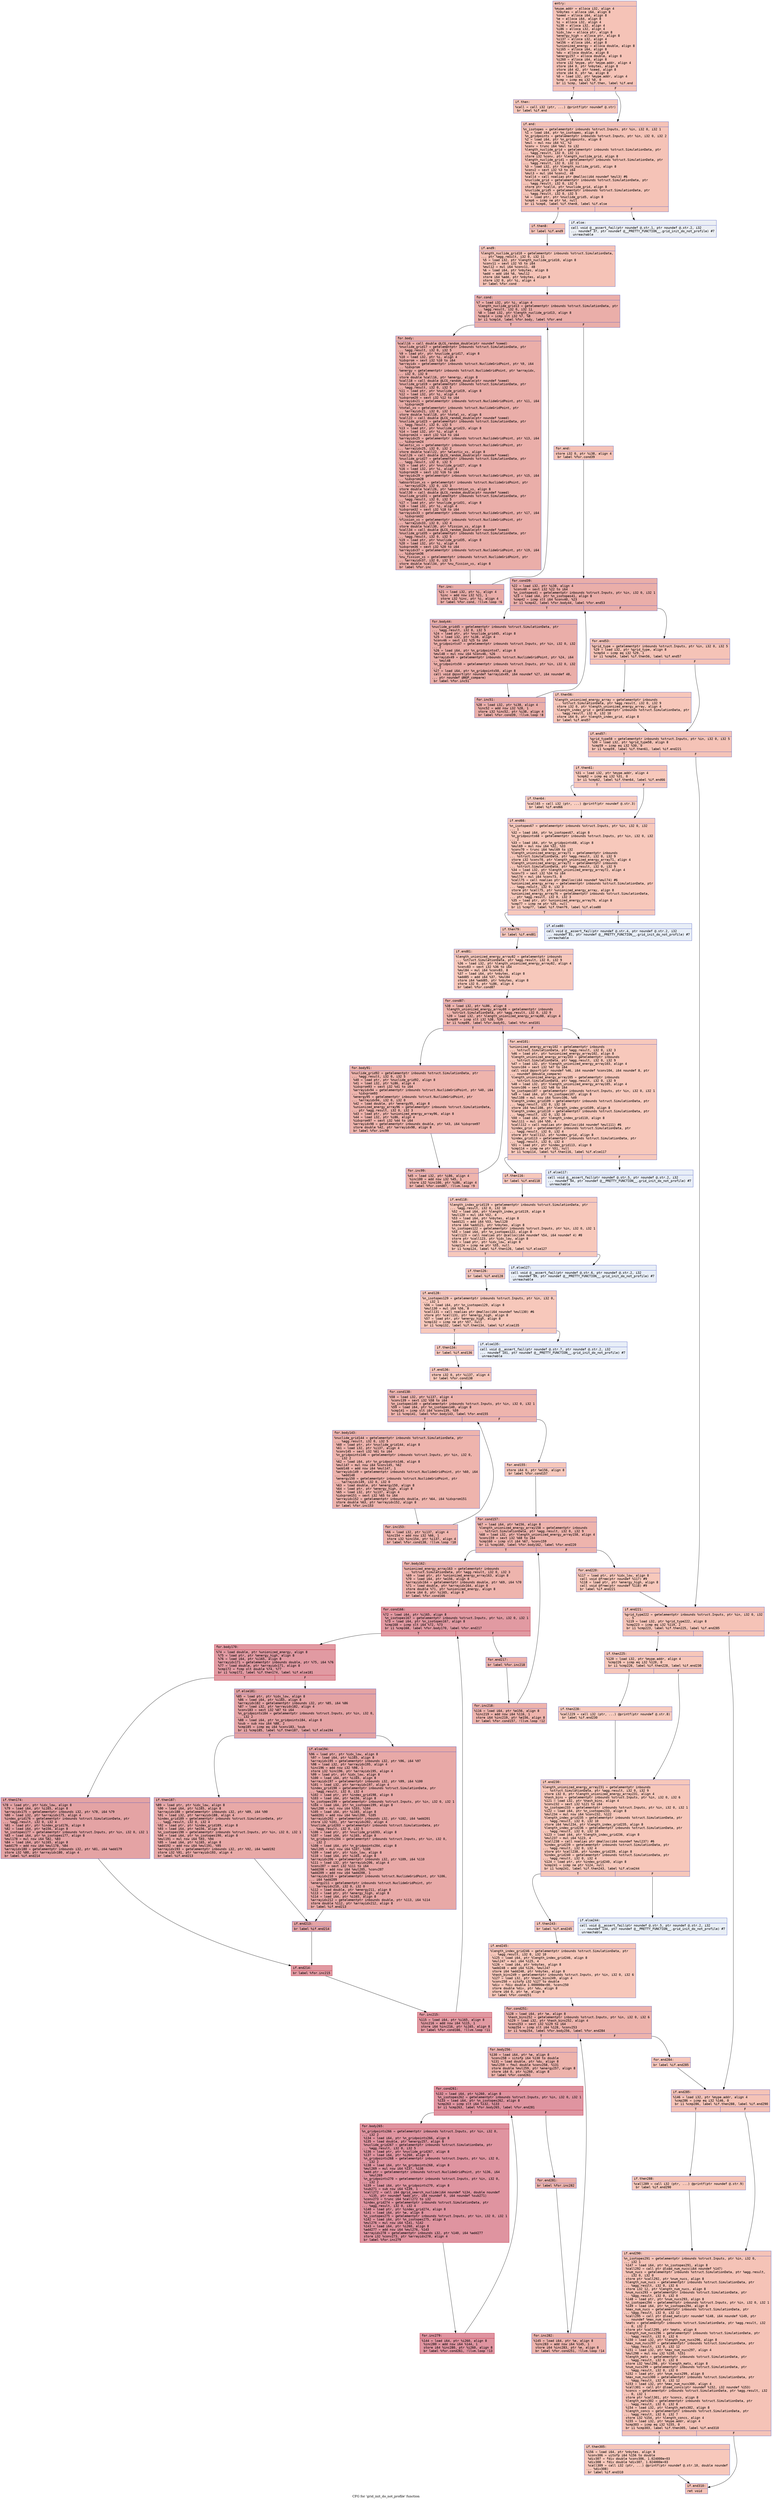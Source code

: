 digraph "CFG for 'grid_init_do_not_profile' function" {
	label="CFG for 'grid_init_do_not_profile' function";

	Node0x5625e08ba750 [shape=record,color="#3d50c3ff", style=filled, fillcolor="#e8765c70" fontname="Courier",label="{entry:\l|  %mype.addr = alloca i32, align 4\l  %nbytes = alloca i64, align 8\l  %seed = alloca i64, align 8\l  %e = alloca i64, align 8\l  %i = alloca i32, align 4\l  %i38 = alloca i32, align 4\l  %i86 = alloca i32, align 4\l  %idx_low = alloca ptr, align 8\l  %energy_high = alloca ptr, align 8\l  %i137 = alloca i32, align 4\l  %e156 = alloca i64, align 8\l  %unionized_energy = alloca double, align 8\l  %i165 = alloca i64, align 8\l  %du = alloca double, align 8\l  %energy257 = alloca double, align 8\l  %i260 = alloca i64, align 8\l  store i32 %mype, ptr %mype.addr, align 4\l  store i64 0, ptr %nbytes, align 8\l  store i64 42, ptr %seed, align 8\l  store i64 0, ptr %e, align 8\l  %0 = load i32, ptr %mype.addr, align 4\l  %cmp = icmp eq i32 %0, 0\l  br i1 %cmp, label %if.then, label %if.end\l|{<s0>T|<s1>F}}"];
	Node0x5625e08ba750:s0 -> Node0x5625e08bca00[tooltip="entry -> if.then\nProbability 37.50%" ];
	Node0x5625e08ba750:s1 -> Node0x5625e08bca70[tooltip="entry -> if.end\nProbability 62.50%" ];
	Node0x5625e08bca00 [shape=record,color="#3d50c3ff", style=filled, fillcolor="#ed836670" fontname="Courier",label="{if.then:\l|  %call = call i32 (ptr, ...) @printf(ptr noundef @.str)\l  br label %if.end\l}"];
	Node0x5625e08bca00 -> Node0x5625e08bca70[tooltip="if.then -> if.end\nProbability 100.00%" ];
	Node0x5625e08bca70 [shape=record,color="#3d50c3ff", style=filled, fillcolor="#e8765c70" fontname="Courier",label="{if.end:\l|  %n_isotopes = getelementptr inbounds %struct.Inputs, ptr %in, i32 0, i32 1\l  %1 = load i64, ptr %n_isotopes, align 8\l  %n_gridpoints = getelementptr inbounds %struct.Inputs, ptr %in, i32 0, i32 2\l  %2 = load i64, ptr %n_gridpoints, align 8\l  %mul = mul nsw i64 %1, %2\l  %conv = trunc i64 %mul to i32\l  %length_nuclide_grid = getelementptr inbounds %struct.SimulationData, ptr\l... %agg.result, i32 0, i32 11\l  store i32 %conv, ptr %length_nuclide_grid, align 8\l  %length_nuclide_grid1 = getelementptr inbounds %struct.SimulationData, ptr\l... %agg.result, i32 0, i32 11\l  %3 = load i32, ptr %length_nuclide_grid1, align 8\l  %conv2 = sext i32 %3 to i64\l  %mul3 = mul i64 %conv2, 48\l  %call4 = call noalias ptr @malloc(i64 noundef %mul3) #6\l  %nuclide_grid = getelementptr inbounds %struct.SimulationData, ptr\l... %agg.result, i32 0, i32 5\l  store ptr %call4, ptr %nuclide_grid, align 8\l  %nuclide_grid5 = getelementptr inbounds %struct.SimulationData, ptr\l... %agg.result, i32 0, i32 5\l  %4 = load ptr, ptr %nuclide_grid5, align 8\l  %cmp6 = icmp ne ptr %4, null\l  br i1 %cmp6, label %if.then8, label %if.else\l|{<s0>T|<s1>F}}"];
	Node0x5625e08bca70:s0 -> Node0x5625e08be810[tooltip="if.end -> if.then8\nProbability 100.00%" ];
	Node0x5625e08bca70:s1 -> Node0x5625e08be8f0[tooltip="if.end -> if.else\nProbability 0.00%" ];
	Node0x5625e08be810 [shape=record,color="#3d50c3ff", style=filled, fillcolor="#e8765c70" fontname="Courier",label="{if.then8:\l|  br label %if.end9\l}"];
	Node0x5625e08be810 -> Node0x5625e08bea70[tooltip="if.then8 -> if.end9\nProbability 100.00%" ];
	Node0x5625e08be8f0 [shape=record,color="#3d50c3ff", style=filled, fillcolor="#d4dbe670" fontname="Courier",label="{if.else:\l|  call void @__assert_fail(ptr noundef @.str.1, ptr noundef @.str.2, i32\l... noundef 37, ptr noundef @__PRETTY_FUNCTION__.grid_init_do_not_profile) #7\l  unreachable\l}"];
	Node0x5625e08bea70 [shape=record,color="#3d50c3ff", style=filled, fillcolor="#e8765c70" fontname="Courier",label="{if.end9:\l|  %length_nuclide_grid10 = getelementptr inbounds %struct.SimulationData,\l... ptr %agg.result, i32 0, i32 11\l  %5 = load i32, ptr %length_nuclide_grid10, align 8\l  %conv11 = sext i32 %5 to i64\l  %mul12 = mul i64 %conv11, 48\l  %6 = load i64, ptr %nbytes, align 8\l  %add = add i64 %6, %mul12\l  store i64 %add, ptr %nbytes, align 8\l  store i32 0, ptr %i, align 4\l  br label %for.cond\l}"];
	Node0x5625e08bea70 -> Node0x5625e08bf3c0[tooltip="if.end9 -> for.cond\nProbability 100.00%" ];
	Node0x5625e08bf3c0 [shape=record,color="#3d50c3ff", style=filled, fillcolor="#d0473d70" fontname="Courier",label="{for.cond:\l|  %7 = load i32, ptr %i, align 4\l  %length_nuclide_grid13 = getelementptr inbounds %struct.SimulationData, ptr\l... %agg.result, i32 0, i32 11\l  %8 = load i32, ptr %length_nuclide_grid13, align 8\l  %cmp14 = icmp slt i32 %7, %8\l  br i1 %cmp14, label %for.body, label %for.end\l|{<s0>T|<s1>F}}"];
	Node0x5625e08bf3c0:s0 -> Node0x5625e08bf750[tooltip="for.cond -> for.body\nProbability 96.88%" ];
	Node0x5625e08bf3c0:s1 -> Node0x5625e08bf7a0[tooltip="for.cond -> for.end\nProbability 3.12%" ];
	Node0x5625e08bf750 [shape=record,color="#3d50c3ff", style=filled, fillcolor="#d0473d70" fontname="Courier",label="{for.body:\l|  %call16 = call double @LCG_random_double(ptr noundef %seed)\l  %nuclide_grid17 = getelementptr inbounds %struct.SimulationData, ptr\l... %agg.result, i32 0, i32 5\l  %9 = load ptr, ptr %nuclide_grid17, align 8\l  %10 = load i32, ptr %i, align 4\l  %idxprom = sext i32 %10 to i64\l  %arrayidx = getelementptr inbounds %struct.NuclideGridPoint, ptr %9, i64\l... %idxprom\l  %energy = getelementptr inbounds %struct.NuclideGridPoint, ptr %arrayidx,\l... i32 0, i32 0\l  store double %call16, ptr %energy, align 8\l  %call18 = call double @LCG_random_double(ptr noundef %seed)\l  %nuclide_grid19 = getelementptr inbounds %struct.SimulationData, ptr\l... %agg.result, i32 0, i32 5\l  %11 = load ptr, ptr %nuclide_grid19, align 8\l  %12 = load i32, ptr %i, align 4\l  %idxprom20 = sext i32 %12 to i64\l  %arrayidx21 = getelementptr inbounds %struct.NuclideGridPoint, ptr %11, i64\l... %idxprom20\l  %total_xs = getelementptr inbounds %struct.NuclideGridPoint, ptr\l... %arrayidx21, i32 0, i32 1\l  store double %call18, ptr %total_xs, align 8\l  %call22 = call double @LCG_random_double(ptr noundef %seed)\l  %nuclide_grid23 = getelementptr inbounds %struct.SimulationData, ptr\l... %agg.result, i32 0, i32 5\l  %13 = load ptr, ptr %nuclide_grid23, align 8\l  %14 = load i32, ptr %i, align 4\l  %idxprom24 = sext i32 %14 to i64\l  %arrayidx25 = getelementptr inbounds %struct.NuclideGridPoint, ptr %13, i64\l... %idxprom24\l  %elastic_xs = getelementptr inbounds %struct.NuclideGridPoint, ptr\l... %arrayidx25, i32 0, i32 2\l  store double %call22, ptr %elastic_xs, align 8\l  %call26 = call double @LCG_random_double(ptr noundef %seed)\l  %nuclide_grid27 = getelementptr inbounds %struct.SimulationData, ptr\l... %agg.result, i32 0, i32 5\l  %15 = load ptr, ptr %nuclide_grid27, align 8\l  %16 = load i32, ptr %i, align 4\l  %idxprom28 = sext i32 %16 to i64\l  %arrayidx29 = getelementptr inbounds %struct.NuclideGridPoint, ptr %15, i64\l... %idxprom28\l  %absorbtion_xs = getelementptr inbounds %struct.NuclideGridPoint, ptr\l... %arrayidx29, i32 0, i32 3\l  store double %call26, ptr %absorbtion_xs, align 8\l  %call30 = call double @LCG_random_double(ptr noundef %seed)\l  %nuclide_grid31 = getelementptr inbounds %struct.SimulationData, ptr\l... %agg.result, i32 0, i32 5\l  %17 = load ptr, ptr %nuclide_grid31, align 8\l  %18 = load i32, ptr %i, align 4\l  %idxprom32 = sext i32 %18 to i64\l  %arrayidx33 = getelementptr inbounds %struct.NuclideGridPoint, ptr %17, i64\l... %idxprom32\l  %fission_xs = getelementptr inbounds %struct.NuclideGridPoint, ptr\l... %arrayidx33, i32 0, i32 4\l  store double %call30, ptr %fission_xs, align 8\l  %call34 = call double @LCG_random_double(ptr noundef %seed)\l  %nuclide_grid35 = getelementptr inbounds %struct.SimulationData, ptr\l... %agg.result, i32 0, i32 5\l  %19 = load ptr, ptr %nuclide_grid35, align 8\l  %20 = load i32, ptr %i, align 4\l  %idxprom36 = sext i32 %20 to i64\l  %arrayidx37 = getelementptr inbounds %struct.NuclideGridPoint, ptr %19, i64\l... %idxprom36\l  %nu_fission_xs = getelementptr inbounds %struct.NuclideGridPoint, ptr\l... %arrayidx37, i32 0, i32 5\l  store double %call34, ptr %nu_fission_xs, align 8\l  br label %for.inc\l}"];
	Node0x5625e08bf750 -> Node0x5625e08c23c0[tooltip="for.body -> for.inc\nProbability 100.00%" ];
	Node0x5625e08c23c0 [shape=record,color="#3d50c3ff", style=filled, fillcolor="#d0473d70" fontname="Courier",label="{for.inc:\l|  %21 = load i32, ptr %i, align 4\l  %inc = add nsw i32 %21, 1\l  store i32 %inc, ptr %i, align 4\l  br label %for.cond, !llvm.loop !6\l}"];
	Node0x5625e08c23c0 -> Node0x5625e08bf3c0[tooltip="for.inc -> for.cond\nProbability 100.00%" ];
	Node0x5625e08bf7a0 [shape=record,color="#3d50c3ff", style=filled, fillcolor="#e8765c70" fontname="Courier",label="{for.end:\l|  store i32 0, ptr %i38, align 4\l  br label %for.cond39\l}"];
	Node0x5625e08bf7a0 -> Node0x5625e08c32c0[tooltip="for.end -> for.cond39\nProbability 100.00%" ];
	Node0x5625e08c32c0 [shape=record,color="#3d50c3ff", style=filled, fillcolor="#d0473d70" fontname="Courier",label="{for.cond39:\l|  %22 = load i32, ptr %i38, align 4\l  %conv40 = sext i32 %22 to i64\l  %n_isotopes41 = getelementptr inbounds %struct.Inputs, ptr %in, i32 0, i32 1\l  %23 = load i64, ptr %n_isotopes41, align 8\l  %cmp42 = icmp slt i64 %conv40, %23\l  br i1 %cmp42, label %for.body44, label %for.end53\l|{<s0>T|<s1>F}}"];
	Node0x5625e08c32c0:s0 -> Node0x5625e08bdfe0[tooltip="for.cond39 -> for.body44\nProbability 96.88%" ];
	Node0x5625e08c32c0:s1 -> Node0x5625e08be060[tooltip="for.cond39 -> for.end53\nProbability 3.12%" ];
	Node0x5625e08bdfe0 [shape=record,color="#3d50c3ff", style=filled, fillcolor="#d0473d70" fontname="Courier",label="{for.body44:\l|  %nuclide_grid45 = getelementptr inbounds %struct.SimulationData, ptr\l... %agg.result, i32 0, i32 5\l  %24 = load ptr, ptr %nuclide_grid45, align 8\l  %25 = load i32, ptr %i38, align 4\l  %conv46 = sext i32 %25 to i64\l  %n_gridpoints47 = getelementptr inbounds %struct.Inputs, ptr %in, i32 0, i32\l... 2\l  %26 = load i64, ptr %n_gridpoints47, align 8\l  %mul48 = mul nsw i64 %conv46, %26\l  %arrayidx49 = getelementptr inbounds %struct.NuclideGridPoint, ptr %24, i64\l... %mul48\l  %n_gridpoints50 = getelementptr inbounds %struct.Inputs, ptr %in, i32 0, i32\l... 2\l  %27 = load i64, ptr %n_gridpoints50, align 8\l  call void @qsort(ptr noundef %arrayidx49, i64 noundef %27, i64 noundef 48,\l... ptr noundef @NGP_compare)\l  br label %for.inc51\l}"];
	Node0x5625e08bdfe0 -> Node0x5625e08c4a70[tooltip="for.body44 -> for.inc51\nProbability 100.00%" ];
	Node0x5625e08c4a70 [shape=record,color="#3d50c3ff", style=filled, fillcolor="#d0473d70" fontname="Courier",label="{for.inc51:\l|  %28 = load i32, ptr %i38, align 4\l  %inc52 = add nsw i32 %28, 1\l  store i32 %inc52, ptr %i38, align 4\l  br label %for.cond39, !llvm.loop !8\l}"];
	Node0x5625e08c4a70 -> Node0x5625e08c32c0[tooltip="for.inc51 -> for.cond39\nProbability 100.00%" ];
	Node0x5625e08be060 [shape=record,color="#3d50c3ff", style=filled, fillcolor="#e8765c70" fontname="Courier",label="{for.end53:\l|  %grid_type = getelementptr inbounds %struct.Inputs, ptr %in, i32 0, i32 5\l  %29 = load i32, ptr %grid_type, align 8\l  %cmp54 = icmp eq i32 %29, 1\l  br i1 %cmp54, label %if.then56, label %if.end57\l|{<s0>T|<s1>F}}"];
	Node0x5625e08be060:s0 -> Node0x5625e08c5120[tooltip="for.end53 -> if.then56\nProbability 50.00%" ];
	Node0x5625e08be060:s1 -> Node0x5625e08bfad0[tooltip="for.end53 -> if.end57\nProbability 50.00%" ];
	Node0x5625e08c5120 [shape=record,color="#3d50c3ff", style=filled, fillcolor="#ec7f6370" fontname="Courier",label="{if.then56:\l|  %length_unionized_energy_array = getelementptr inbounds\l... %struct.SimulationData, ptr %agg.result, i32 0, i32 9\l  store i32 0, ptr %length_unionized_energy_array, align 4\l  %length_index_grid = getelementptr inbounds %struct.SimulationData, ptr\l... %agg.result, i32 0, i32 10\l  store i64 0, ptr %length_index_grid, align 8\l  br label %if.end57\l}"];
	Node0x5625e08c5120 -> Node0x5625e08bfad0[tooltip="if.then56 -> if.end57\nProbability 100.00%" ];
	Node0x5625e08bfad0 [shape=record,color="#3d50c3ff", style=filled, fillcolor="#e8765c70" fontname="Courier",label="{if.end57:\l|  %grid_type58 = getelementptr inbounds %struct.Inputs, ptr %in, i32 0, i32 5\l  %30 = load i32, ptr %grid_type58, align 8\l  %cmp59 = icmp eq i32 %30, 0\l  br i1 %cmp59, label %if.then61, label %if.end221\l|{<s0>T|<s1>F}}"];
	Node0x5625e08bfad0:s0 -> Node0x5625e08c5f90[tooltip="if.end57 -> if.then61\nProbability 37.50%" ];
	Node0x5625e08bfad0:s1 -> Node0x5625e08c5fe0[tooltip="if.end57 -> if.end221\nProbability 62.50%" ];
	Node0x5625e08c5f90 [shape=record,color="#3d50c3ff", style=filled, fillcolor="#ed836670" fontname="Courier",label="{if.then61:\l|  %31 = load i32, ptr %mype.addr, align 4\l  %cmp62 = icmp eq i32 %31, 0\l  br i1 %cmp62, label %if.then64, label %if.end66\l|{<s0>T|<s1>F}}"];
	Node0x5625e08c5f90:s0 -> Node0x5625e08c61f0[tooltip="if.then61 -> if.then64\nProbability 37.50%" ];
	Node0x5625e08c5f90:s1 -> Node0x5625e08c6270[tooltip="if.then61 -> if.end66\nProbability 62.50%" ];
	Node0x5625e08c61f0 [shape=record,color="#3d50c3ff", style=filled, fillcolor="#f2907270" fontname="Courier",label="{if.then64:\l|  %call65 = call i32 (ptr, ...) @printf(ptr noundef @.str.3)\l  br label %if.end66\l}"];
	Node0x5625e08c61f0 -> Node0x5625e08c6270[tooltip="if.then64 -> if.end66\nProbability 100.00%" ];
	Node0x5625e08c6270 [shape=record,color="#3d50c3ff", style=filled, fillcolor="#ed836670" fontname="Courier",label="{if.end66:\l|  %n_isotopes67 = getelementptr inbounds %struct.Inputs, ptr %in, i32 0, i32\l... 1\l  %32 = load i64, ptr %n_isotopes67, align 8\l  %n_gridpoints68 = getelementptr inbounds %struct.Inputs, ptr %in, i32 0, i32\l... 2\l  %33 = load i64, ptr %n_gridpoints68, align 8\l  %mul69 = mul nsw i64 %32, %33\l  %conv70 = trunc i64 %mul69 to i32\l  %length_unionized_energy_array71 = getelementptr inbounds\l... %struct.SimulationData, ptr %agg.result, i32 0, i32 9\l  store i32 %conv70, ptr %length_unionized_energy_array71, align 4\l  %length_unionized_energy_array72 = getelementptr inbounds\l... %struct.SimulationData, ptr %agg.result, i32 0, i32 9\l  %34 = load i32, ptr %length_unionized_energy_array72, align 4\l  %conv73 = sext i32 %34 to i64\l  %mul74 = mul i64 %conv73, 8\l  %call75 = call noalias ptr @malloc(i64 noundef %mul74) #6\l  %unionized_energy_array = getelementptr inbounds %struct.SimulationData, ptr\l... %agg.result, i32 0, i32 3\l  store ptr %call75, ptr %unionized_energy_array, align 8\l  %unionized_energy_array76 = getelementptr inbounds %struct.SimulationData,\l... ptr %agg.result, i32 0, i32 3\l  %35 = load ptr, ptr %unionized_energy_array76, align 8\l  %cmp77 = icmp ne ptr %35, null\l  br i1 %cmp77, label %if.then79, label %if.else80\l|{<s0>T|<s1>F}}"];
	Node0x5625e08c6270:s0 -> Node0x5625e08c7390[tooltip="if.end66 -> if.then79\nProbability 100.00%" ];
	Node0x5625e08c6270:s1 -> Node0x5625e08c73e0[tooltip="if.end66 -> if.else80\nProbability 0.00%" ];
	Node0x5625e08c7390 [shape=record,color="#3d50c3ff", style=filled, fillcolor="#ed836670" fontname="Courier",label="{if.then79:\l|  br label %if.end81\l}"];
	Node0x5625e08c7390 -> Node0x5625e08c74e0[tooltip="if.then79 -> if.end81\nProbability 100.00%" ];
	Node0x5625e08c73e0 [shape=record,color="#3d50c3ff", style=filled, fillcolor="#cbd8ee70" fontname="Courier",label="{if.else80:\l|  call void @__assert_fail(ptr noundef @.str.4, ptr noundef @.str.2, i32\l... noundef 81, ptr noundef @__PRETTY_FUNCTION__.grid_init_do_not_profile) #7\l  unreachable\l}"];
	Node0x5625e08c74e0 [shape=record,color="#3d50c3ff", style=filled, fillcolor="#ed836670" fontname="Courier",label="{if.end81:\l|  %length_unionized_energy_array82 = getelementptr inbounds\l... %struct.SimulationData, ptr %agg.result, i32 0, i32 9\l  %36 = load i32, ptr %length_unionized_energy_array82, align 4\l  %conv83 = sext i32 %36 to i64\l  %mul84 = mul i64 %conv83, 8\l  %37 = load i64, ptr %nbytes, align 8\l  %add85 = add i64 %37, %mul84\l  store i64 %add85, ptr %nbytes, align 8\l  store i32 0, ptr %i86, align 4\l  br label %for.cond87\l}"];
	Node0x5625e08c74e0 -> Node0x5625e08c7d90[tooltip="if.end81 -> for.cond87\nProbability 100.00%" ];
	Node0x5625e08c7d90 [shape=record,color="#3d50c3ff", style=filled, fillcolor="#d8564670" fontname="Courier",label="{for.cond87:\l|  %38 = load i32, ptr %i86, align 4\l  %length_unionized_energy_array88 = getelementptr inbounds\l... %struct.SimulationData, ptr %agg.result, i32 0, i32 9\l  %39 = load i32, ptr %length_unionized_energy_array88, align 4\l  %cmp89 = icmp slt i32 %38, %39\l  br i1 %cmp89, label %for.body91, label %for.end101\l|{<s0>T|<s1>F}}"];
	Node0x5625e08c7d90:s0 -> Node0x5625e08c80f0[tooltip="for.cond87 -> for.body91\nProbability 96.88%" ];
	Node0x5625e08c7d90:s1 -> Node0x5625e08c8140[tooltip="for.cond87 -> for.end101\nProbability 3.12%" ];
	Node0x5625e08c80f0 [shape=record,color="#3d50c3ff", style=filled, fillcolor="#d8564670" fontname="Courier",label="{for.body91:\l|  %nuclide_grid92 = getelementptr inbounds %struct.SimulationData, ptr\l... %agg.result, i32 0, i32 5\l  %40 = load ptr, ptr %nuclide_grid92, align 8\l  %41 = load i32, ptr %i86, align 4\l  %idxprom93 = sext i32 %41 to i64\l  %arrayidx94 = getelementptr inbounds %struct.NuclideGridPoint, ptr %40, i64\l... %idxprom93\l  %energy95 = getelementptr inbounds %struct.NuclideGridPoint, ptr\l... %arrayidx94, i32 0, i32 0\l  %42 = load double, ptr %energy95, align 8\l  %unionized_energy_array96 = getelementptr inbounds %struct.SimulationData,\l... ptr %agg.result, i32 0, i32 3\l  %43 = load ptr, ptr %unionized_energy_array96, align 8\l  %44 = load i32, ptr %i86, align 4\l  %idxprom97 = sext i32 %44 to i64\l  %arrayidx98 = getelementptr inbounds double, ptr %43, i64 %idxprom97\l  store double %42, ptr %arrayidx98, align 8\l  br label %for.inc99\l}"];
	Node0x5625e08c80f0 -> Node0x5625e08c8b20[tooltip="for.body91 -> for.inc99\nProbability 100.00%" ];
	Node0x5625e08c8b20 [shape=record,color="#3d50c3ff", style=filled, fillcolor="#d8564670" fontname="Courier",label="{for.inc99:\l|  %45 = load i32, ptr %i86, align 4\l  %inc100 = add nsw i32 %45, 1\l  store i32 %inc100, ptr %i86, align 4\l  br label %for.cond87, !llvm.loop !9\l}"];
	Node0x5625e08c8b20 -> Node0x5625e08c7d90[tooltip="for.inc99 -> for.cond87\nProbability 100.00%" ];
	Node0x5625e08c8140 [shape=record,color="#3d50c3ff", style=filled, fillcolor="#ed836670" fontname="Courier",label="{for.end101:\l|  %unionized_energy_array102 = getelementptr inbounds\l... %struct.SimulationData, ptr %agg.result, i32 0, i32 3\l  %46 = load ptr, ptr %unionized_energy_array102, align 8\l  %length_unionized_energy_array103 = getelementptr inbounds\l... %struct.SimulationData, ptr %agg.result, i32 0, i32 9\l  %47 = load i32, ptr %length_unionized_energy_array103, align 4\l  %conv104 = sext i32 %47 to i64\l  call void @qsort(ptr noundef %46, i64 noundef %conv104, i64 noundef 8, ptr\l... noundef @double_compare)\l  %length_unionized_energy_array105 = getelementptr inbounds\l... %struct.SimulationData, ptr %agg.result, i32 0, i32 9\l  %48 = load i32, ptr %length_unionized_energy_array105, align 4\l  %conv106 = sext i32 %48 to i64\l  %n_isotopes107 = getelementptr inbounds %struct.Inputs, ptr %in, i32 0, i32 1\l  %49 = load i64, ptr %n_isotopes107, align 8\l  %mul108 = mul nsw i64 %conv106, %49\l  %length_index_grid109 = getelementptr inbounds %struct.SimulationData, ptr\l... %agg.result, i32 0, i32 10\l  store i64 %mul108, ptr %length_index_grid109, align 8\l  %length_index_grid110 = getelementptr inbounds %struct.SimulationData, ptr\l... %agg.result, i32 0, i32 10\l  %50 = load i64, ptr %length_index_grid110, align 8\l  %mul111 = mul i64 %50, 4\l  %call112 = call noalias ptr @malloc(i64 noundef %mul111) #6\l  %index_grid = getelementptr inbounds %struct.SimulationData, ptr\l... %agg.result, i32 0, i32 4\l  store ptr %call112, ptr %index_grid, align 8\l  %index_grid113 = getelementptr inbounds %struct.SimulationData, ptr\l... %agg.result, i32 0, i32 4\l  %51 = load ptr, ptr %index_grid113, align 8\l  %cmp114 = icmp ne ptr %51, null\l  br i1 %cmp114, label %if.then116, label %if.else117\l|{<s0>T|<s1>F}}"];
	Node0x5625e08c8140:s0 -> Node0x5625e08caa20[tooltip="for.end101 -> if.then116\nProbability 100.00%" ];
	Node0x5625e08c8140:s1 -> Node0x5625e08caaa0[tooltip="for.end101 -> if.else117\nProbability 0.00%" ];
	Node0x5625e08caa20 [shape=record,color="#3d50c3ff", style=filled, fillcolor="#ed836670" fontname="Courier",label="{if.then116:\l|  br label %if.end118\l}"];
	Node0x5625e08caa20 -> Node0x5625e08c9180[tooltip="if.then116 -> if.end118\nProbability 100.00%" ];
	Node0x5625e08caaa0 [shape=record,color="#3d50c3ff", style=filled, fillcolor="#cbd8ee70" fontname="Courier",label="{if.else117:\l|  call void @__assert_fail(ptr noundef @.str.5, ptr noundef @.str.2, i32\l... noundef 94, ptr noundef @__PRETTY_FUNCTION__.grid_init_do_not_profile) #7\l  unreachable\l}"];
	Node0x5625e08c9180 [shape=record,color="#3d50c3ff", style=filled, fillcolor="#ed836670" fontname="Courier",label="{if.end118:\l|  %length_index_grid119 = getelementptr inbounds %struct.SimulationData, ptr\l... %agg.result, i32 0, i32 10\l  %52 = load i64, ptr %length_index_grid119, align 8\l  %mul120 = mul i64 %52, 4\l  %53 = load i64, ptr %nbytes, align 8\l  %add121 = add i64 %53, %mul120\l  store i64 %add121, ptr %nbytes, align 8\l  %n_isotopes122 = getelementptr inbounds %struct.Inputs, ptr %in, i32 0, i32 1\l  %54 = load i64, ptr %n_isotopes122, align 8\l  %call123 = call noalias ptr @calloc(i64 noundef %54, i64 noundef 4) #8\l  store ptr %call123, ptr %idx_low, align 8\l  %55 = load ptr, ptr %idx_low, align 8\l  %cmp124 = icmp ne ptr %55, null\l  br i1 %cmp124, label %if.then126, label %if.else127\l|{<s0>T|<s1>F}}"];
	Node0x5625e08c9180:s0 -> Node0x5625e08cb8a0[tooltip="if.end118 -> if.then126\nProbability 100.00%" ];
	Node0x5625e08c9180:s1 -> Node0x5625e08cb8f0[tooltip="if.end118 -> if.else127\nProbability 0.00%" ];
	Node0x5625e08cb8a0 [shape=record,color="#3d50c3ff", style=filled, fillcolor="#ed836670" fontname="Courier",label="{if.then126:\l|  br label %if.end128\l}"];
	Node0x5625e08cb8a0 -> Node0x5625e08cba80[tooltip="if.then126 -> if.end128\nProbability 100.00%" ];
	Node0x5625e08cb8f0 [shape=record,color="#3d50c3ff", style=filled, fillcolor="#cbd8ee70" fontname="Courier",label="{if.else127:\l|  call void @__assert_fail(ptr noundef @.str.6, ptr noundef @.str.2, i32\l... noundef 99, ptr noundef @__PRETTY_FUNCTION__.grid_init_do_not_profile) #7\l  unreachable\l}"];
	Node0x5625e08cba80 [shape=record,color="#3d50c3ff", style=filled, fillcolor="#ed836670" fontname="Courier",label="{if.end128:\l|  %n_isotopes129 = getelementptr inbounds %struct.Inputs, ptr %in, i32 0,\l... i32 1\l  %56 = load i64, ptr %n_isotopes129, align 8\l  %mul130 = mul i64 %56, 8\l  %call131 = call noalias ptr @malloc(i64 noundef %mul130) #6\l  store ptr %call131, ptr %energy_high, align 8\l  %57 = load ptr, ptr %energy_high, align 8\l  %cmp132 = icmp ne ptr %57, null\l  br i1 %cmp132, label %if.then134, label %if.else135\l|{<s0>T|<s1>F}}"];
	Node0x5625e08cba80:s0 -> Node0x5625e08cc250[tooltip="if.end128 -> if.then134\nProbability 100.00%" ];
	Node0x5625e08cba80:s1 -> Node0x5625e08cc2d0[tooltip="if.end128 -> if.else135\nProbability 0.00%" ];
	Node0x5625e08cc250 [shape=record,color="#3d50c3ff", style=filled, fillcolor="#ed836670" fontname="Courier",label="{if.then134:\l|  br label %if.end136\l}"];
	Node0x5625e08cc250 -> Node0x5625e08cc400[tooltip="if.then134 -> if.end136\nProbability 100.00%" ];
	Node0x5625e08cc2d0 [shape=record,color="#3d50c3ff", style=filled, fillcolor="#cbd8ee70" fontname="Courier",label="{if.else135:\l|  call void @__assert_fail(ptr noundef @.str.7, ptr noundef @.str.2, i32\l... noundef 101, ptr noundef @__PRETTY_FUNCTION__.grid_init_do_not_profile) #7\l  unreachable\l}"];
	Node0x5625e08cc400 [shape=record,color="#3d50c3ff", style=filled, fillcolor="#ed836670" fontname="Courier",label="{if.end136:\l|  store i32 0, ptr %i137, align 4\l  br label %for.cond138\l}"];
	Node0x5625e08cc400 -> Node0x5625e08cc7f0[tooltip="if.end136 -> for.cond138\nProbability 100.00%" ];
	Node0x5625e08cc7f0 [shape=record,color="#3d50c3ff", style=filled, fillcolor="#d8564670" fontname="Courier",label="{for.cond138:\l|  %58 = load i32, ptr %i137, align 4\l  %conv139 = sext i32 %58 to i64\l  %n_isotopes140 = getelementptr inbounds %struct.Inputs, ptr %in, i32 0, i32 1\l  %59 = load i64, ptr %n_isotopes140, align 8\l  %cmp141 = icmp slt i64 %conv139, %59\l  br i1 %cmp141, label %for.body143, label %for.end155\l|{<s0>T|<s1>F}}"];
	Node0x5625e08cc7f0:s0 -> Node0x5625e08ccba0[tooltip="for.cond138 -> for.body143\nProbability 96.88%" ];
	Node0x5625e08cc7f0:s1 -> Node0x5625e08c35b0[tooltip="for.cond138 -> for.end155\nProbability 3.12%" ];
	Node0x5625e08ccba0 [shape=record,color="#3d50c3ff", style=filled, fillcolor="#d8564670" fontname="Courier",label="{for.body143:\l|  %nuclide_grid144 = getelementptr inbounds %struct.SimulationData, ptr\l... %agg.result, i32 0, i32 5\l  %60 = load ptr, ptr %nuclide_grid144, align 8\l  %61 = load i32, ptr %i137, align 4\l  %conv145 = sext i32 %61 to i64\l  %n_gridpoints146 = getelementptr inbounds %struct.Inputs, ptr %in, i32 0,\l... i32 2\l  %62 = load i64, ptr %n_gridpoints146, align 8\l  %mul147 = mul nsw i64 %conv145, %62\l  %add148 = add nsw i64 %mul147, 1\l  %arrayidx149 = getelementptr inbounds %struct.NuclideGridPoint, ptr %60, i64\l... %add148\l  %energy150 = getelementptr inbounds %struct.NuclideGridPoint, ptr\l... %arrayidx149, i32 0, i32 0\l  %63 = load double, ptr %energy150, align 8\l  %64 = load ptr, ptr %energy_high, align 8\l  %65 = load i32, ptr %i137, align 4\l  %idxprom151 = sext i32 %65 to i64\l  %arrayidx152 = getelementptr inbounds double, ptr %64, i64 %idxprom151\l  store double %63, ptr %arrayidx152, align 8\l  br label %for.inc153\l}"];
	Node0x5625e08ccba0 -> Node0x5625e08c41b0[tooltip="for.body143 -> for.inc153\nProbability 100.00%" ];
	Node0x5625e08c41b0 [shape=record,color="#3d50c3ff", style=filled, fillcolor="#d8564670" fontname="Courier",label="{for.inc153:\l|  %66 = load i32, ptr %i137, align 4\l  %inc154 = add nsw i32 %66, 1\l  store i32 %inc154, ptr %i137, align 4\l  br label %for.cond138, !llvm.loop !10\l}"];
	Node0x5625e08c41b0 -> Node0x5625e08cc7f0[tooltip="for.inc153 -> for.cond138\nProbability 100.00%" ];
	Node0x5625e08c35b0 [shape=record,color="#3d50c3ff", style=filled, fillcolor="#ed836670" fontname="Courier",label="{for.end155:\l|  store i64 0, ptr %e156, align 8\l  br label %for.cond157\l}"];
	Node0x5625e08c35b0 -> Node0x5625e08cecd0[tooltip="for.end155 -> for.cond157\nProbability 100.00%" ];
	Node0x5625e08cecd0 [shape=record,color="#3d50c3ff", style=filled, fillcolor="#d8564670" fontname="Courier",label="{for.cond157:\l|  %67 = load i64, ptr %e156, align 8\l  %length_unionized_energy_array158 = getelementptr inbounds\l... %struct.SimulationData, ptr %agg.result, i32 0, i32 9\l  %68 = load i32, ptr %length_unionized_energy_array158, align 4\l  %conv159 = sext i32 %68 to i64\l  %cmp160 = icmp slt i64 %67, %conv159\l  br i1 %cmp160, label %for.body162, label %for.end220\l|{<s0>T|<s1>F}}"];
	Node0x5625e08cecd0:s0 -> Node0x5625e08c53c0[tooltip="for.cond157 -> for.body162\nProbability 96.88%" ];
	Node0x5625e08cecd0:s1 -> Node0x5625e08c5410[tooltip="for.cond157 -> for.end220\nProbability 3.12%" ];
	Node0x5625e08c53c0 [shape=record,color="#3d50c3ff", style=filled, fillcolor="#d8564670" fontname="Courier",label="{for.body162:\l|  %unionized_energy_array163 = getelementptr inbounds\l... %struct.SimulationData, ptr %agg.result, i32 0, i32 3\l  %69 = load ptr, ptr %unionized_energy_array163, align 8\l  %70 = load i64, ptr %e156, align 8\l  %arrayidx164 = getelementptr inbounds double, ptr %69, i64 %70\l  %71 = load double, ptr %arrayidx164, align 8\l  store double %71, ptr %unionized_energy, align 8\l  store i64 0, ptr %i165, align 8\l  br label %for.cond166\l}"];
	Node0x5625e08c53c0 -> Node0x5625e08c5a00[tooltip="for.body162 -> for.cond166\nProbability 100.00%" ];
	Node0x5625e08c5a00 [shape=record,color="#b70d28ff", style=filled, fillcolor="#bb1b2c70" fontname="Courier",label="{for.cond166:\l|  %72 = load i64, ptr %i165, align 8\l  %n_isotopes167 = getelementptr inbounds %struct.Inputs, ptr %in, i32 0, i32 1\l  %73 = load i64, ptr %n_isotopes167, align 8\l  %cmp168 = icmp slt i64 %72, %73\l  br i1 %cmp168, label %for.body170, label %for.end217\l|{<s0>T|<s1>F}}"];
	Node0x5625e08c5a00:s0 -> Node0x5625e08c5d30[tooltip="for.cond166 -> for.body170\nProbability 96.88%" ];
	Node0x5625e08c5a00:s1 -> Node0x5625e08d0790[tooltip="for.cond166 -> for.end217\nProbability 3.12%" ];
	Node0x5625e08c5d30 [shape=record,color="#b70d28ff", style=filled, fillcolor="#bb1b2c70" fontname="Courier",label="{for.body170:\l|  %74 = load double, ptr %unionized_energy, align 8\l  %75 = load ptr, ptr %energy_high, align 8\l  %76 = load i64, ptr %i165, align 8\l  %arrayidx171 = getelementptr inbounds double, ptr %75, i64 %76\l  %77 = load double, ptr %arrayidx171, align 8\l  %cmp172 = fcmp olt double %74, %77\l  br i1 %cmp172, label %if.then174, label %if.else181\l|{<s0>T|<s1>F}}"];
	Node0x5625e08c5d30:s0 -> Node0x5625e08d0ca0[tooltip="for.body170 -> if.then174\nProbability 50.00%" ];
	Node0x5625e08c5d30:s1 -> Node0x5625e08d0cf0[tooltip="for.body170 -> if.else181\nProbability 50.00%" ];
	Node0x5625e08d0ca0 [shape=record,color="#3d50c3ff", style=filled, fillcolor="#c32e3170" fontname="Courier",label="{if.then174:\l|  %78 = load ptr, ptr %idx_low, align 8\l  %79 = load i64, ptr %i165, align 8\l  %arrayidx175 = getelementptr inbounds i32, ptr %78, i64 %79\l  %80 = load i32, ptr %arrayidx175, align 4\l  %index_grid176 = getelementptr inbounds %struct.SimulationData, ptr\l... %agg.result, i32 0, i32 4\l  %81 = load ptr, ptr %index_grid176, align 8\l  %82 = load i64, ptr %e156, align 8\l  %n_isotopes177 = getelementptr inbounds %struct.Inputs, ptr %in, i32 0, i32 1\l  %83 = load i64, ptr %n_isotopes177, align 8\l  %mul178 = mul nsw i64 %82, %83\l  %84 = load i64, ptr %i165, align 8\l  %add179 = add nsw i64 %mul178, %84\l  %arrayidx180 = getelementptr inbounds i32, ptr %81, i64 %add179\l  store i32 %80, ptr %arrayidx180, align 4\l  br label %if.end214\l}"];
	Node0x5625e08d0ca0 -> Node0x5625e08d1780[tooltip="if.then174 -> if.end214\nProbability 100.00%" ];
	Node0x5625e08d0cf0 [shape=record,color="#3d50c3ff", style=filled, fillcolor="#c32e3170" fontname="Courier",label="{if.else181:\l|  %85 = load ptr, ptr %idx_low, align 8\l  %86 = load i64, ptr %i165, align 8\l  %arrayidx182 = getelementptr inbounds i32, ptr %85, i64 %86\l  %87 = load i32, ptr %arrayidx182, align 4\l  %conv183 = sext i32 %87 to i64\l  %n_gridpoints184 = getelementptr inbounds %struct.Inputs, ptr %in, i32 0,\l... i32 2\l  %88 = load i64, ptr %n_gridpoints184, align 8\l  %sub = sub nsw i64 %88, 2\l  %cmp185 = icmp eq i64 %conv183, %sub\l  br i1 %cmp185, label %if.then187, label %if.else194\l|{<s0>T|<s1>F}}"];
	Node0x5625e08d0cf0:s0 -> Node0x5625e08d1e50[tooltip="if.else181 -> if.then187\nProbability 50.00%" ];
	Node0x5625e08d0cf0:s1 -> Node0x5625e08d1ed0[tooltip="if.else181 -> if.else194\nProbability 50.00%" ];
	Node0x5625e08d1e50 [shape=record,color="#3d50c3ff", style=filled, fillcolor="#ca3b3770" fontname="Courier",label="{if.then187:\l|  %89 = load ptr, ptr %idx_low, align 8\l  %90 = load i64, ptr %i165, align 8\l  %arrayidx188 = getelementptr inbounds i32, ptr %89, i64 %90\l  %91 = load i32, ptr %arrayidx188, align 4\l  %index_grid189 = getelementptr inbounds %struct.SimulationData, ptr\l... %agg.result, i32 0, i32 4\l  %92 = load ptr, ptr %index_grid189, align 8\l  %93 = load i64, ptr %e156, align 8\l  %n_isotopes190 = getelementptr inbounds %struct.Inputs, ptr %in, i32 0, i32 1\l  %94 = load i64, ptr %n_isotopes190, align 8\l  %mul191 = mul nsw i64 %93, %94\l  %95 = load i64, ptr %i165, align 8\l  %add192 = add nsw i64 %mul191, %95\l  %arrayidx193 = getelementptr inbounds i32, ptr %92, i64 %add192\l  store i32 %91, ptr %arrayidx193, align 4\l  br label %if.end213\l}"];
	Node0x5625e08d1e50 -> Node0x5625e08c9570[tooltip="if.then187 -> if.end213\nProbability 100.00%" ];
	Node0x5625e08d1ed0 [shape=record,color="#3d50c3ff", style=filled, fillcolor="#ca3b3770" fontname="Courier",label="{if.else194:\l|  %96 = load ptr, ptr %idx_low, align 8\l  %97 = load i64, ptr %i165, align 8\l  %arrayidx195 = getelementptr inbounds i32, ptr %96, i64 %97\l  %98 = load i32, ptr %arrayidx195, align 4\l  %inc196 = add nsw i32 %98, 1\l  store i32 %inc196, ptr %arrayidx195, align 4\l  %99 = load ptr, ptr %idx_low, align 8\l  %100 = load i64, ptr %i165, align 8\l  %arrayidx197 = getelementptr inbounds i32, ptr %99, i64 %100\l  %101 = load i32, ptr %arrayidx197, align 4\l  %index_grid198 = getelementptr inbounds %struct.SimulationData, ptr\l... %agg.result, i32 0, i32 4\l  %102 = load ptr, ptr %index_grid198, align 8\l  %103 = load i64, ptr %e156, align 8\l  %n_isotopes199 = getelementptr inbounds %struct.Inputs, ptr %in, i32 0, i32 1\l  %104 = load i64, ptr %n_isotopes199, align 8\l  %mul200 = mul nsw i64 %103, %104\l  %105 = load i64, ptr %i165, align 8\l  %add201 = add nsw i64 %mul200, %105\l  %arrayidx202 = getelementptr inbounds i32, ptr %102, i64 %add201\l  store i32 %101, ptr %arrayidx202, align 4\l  %nuclide_grid203 = getelementptr inbounds %struct.SimulationData, ptr\l... %agg.result, i32 0, i32 5\l  %106 = load ptr, ptr %nuclide_grid203, align 8\l  %107 = load i64, ptr %i165, align 8\l  %n_gridpoints204 = getelementptr inbounds %struct.Inputs, ptr %in, i32 0,\l... i32 2\l  %108 = load i64, ptr %n_gridpoints204, align 8\l  %mul205 = mul nsw i64 %107, %108\l  %109 = load ptr, ptr %idx_low, align 8\l  %110 = load i64, ptr %i165, align 8\l  %arrayidx206 = getelementptr inbounds i32, ptr %109, i64 %110\l  %111 = load i32, ptr %arrayidx206, align 4\l  %conv207 = sext i32 %111 to i64\l  %add208 = add nsw i64 %mul205, %conv207\l  %add209 = add nsw i64 %add208, 1\l  %arrayidx210 = getelementptr inbounds %struct.NuclideGridPoint, ptr %106,\l... i64 %add209\l  %energy211 = getelementptr inbounds %struct.NuclideGridPoint, ptr\l... %arrayidx210, i32 0, i32 0\l  %112 = load double, ptr %energy211, align 8\l  %113 = load ptr, ptr %energy_high, align 8\l  %114 = load i64, ptr %i165, align 8\l  %arrayidx212 = getelementptr inbounds double, ptr %113, i64 %114\l  store double %112, ptr %arrayidx212, align 8\l  br label %if.end213\l}"];
	Node0x5625e08d1ed0 -> Node0x5625e08c9570[tooltip="if.else194 -> if.end213\nProbability 100.00%" ];
	Node0x5625e08c9570 [shape=record,color="#3d50c3ff", style=filled, fillcolor="#c32e3170" fontname="Courier",label="{if.end213:\l|  br label %if.end214\l}"];
	Node0x5625e08c9570 -> Node0x5625e08d1780[tooltip="if.end213 -> if.end214\nProbability 100.00%" ];
	Node0x5625e08d1780 [shape=record,color="#b70d28ff", style=filled, fillcolor="#bb1b2c70" fontname="Courier",label="{if.end214:\l|  br label %for.inc215\l}"];
	Node0x5625e08d1780 -> Node0x5625e08d4cd0[tooltip="if.end214 -> for.inc215\nProbability 100.00%" ];
	Node0x5625e08d4cd0 [shape=record,color="#b70d28ff", style=filled, fillcolor="#bb1b2c70" fontname="Courier",label="{for.inc215:\l|  %115 = load i64, ptr %i165, align 8\l  %inc216 = add nsw i64 %115, 1\l  store i64 %inc216, ptr %i165, align 8\l  br label %for.cond166, !llvm.loop !11\l}"];
	Node0x5625e08d4cd0 -> Node0x5625e08c5a00[tooltip="for.inc215 -> for.cond166\nProbability 100.00%" ];
	Node0x5625e08d0790 [shape=record,color="#3d50c3ff", style=filled, fillcolor="#d8564670" fontname="Courier",label="{for.end217:\l|  br label %for.inc218\l}"];
	Node0x5625e08d0790 -> Node0x5625e08d5150[tooltip="for.end217 -> for.inc218\nProbability 100.00%" ];
	Node0x5625e08d5150 [shape=record,color="#3d50c3ff", style=filled, fillcolor="#d8564670" fontname="Courier",label="{for.inc218:\l|  %116 = load i64, ptr %e156, align 8\l  %inc219 = add nsw i64 %116, 1\l  store i64 %inc219, ptr %e156, align 8\l  br label %for.cond157, !llvm.loop !12\l}"];
	Node0x5625e08d5150 -> Node0x5625e08cecd0[tooltip="for.inc218 -> for.cond157\nProbability 100.00%" ];
	Node0x5625e08c5410 [shape=record,color="#3d50c3ff", style=filled, fillcolor="#ed836670" fontname="Courier",label="{for.end220:\l|  %117 = load ptr, ptr %idx_low, align 8\l  call void @free(ptr noundef %117) #9\l  %118 = load ptr, ptr %energy_high, align 8\l  call void @free(ptr noundef %118) #9\l  br label %if.end221\l}"];
	Node0x5625e08c5410 -> Node0x5625e08c5fe0[tooltip="for.end220 -> if.end221\nProbability 100.00%" ];
	Node0x5625e08c5fe0 [shape=record,color="#3d50c3ff", style=filled, fillcolor="#e8765c70" fontname="Courier",label="{if.end221:\l|  %grid_type222 = getelementptr inbounds %struct.Inputs, ptr %in, i32 0, i32\l... 5\l  %119 = load i32, ptr %grid_type222, align 8\l  %cmp223 = icmp eq i32 %119, 2\l  br i1 %cmp223, label %if.then225, label %if.end285\l|{<s0>T|<s1>F}}"];
	Node0x5625e08c5fe0:s0 -> Node0x5625e08d5c00[tooltip="if.end221 -> if.then225\nProbability 50.00%" ];
	Node0x5625e08c5fe0:s1 -> Node0x5625e08d5c80[tooltip="if.end221 -> if.end285\nProbability 50.00%" ];
	Node0x5625e08d5c00 [shape=record,color="#3d50c3ff", style=filled, fillcolor="#ec7f6370" fontname="Courier",label="{if.then225:\l|  %120 = load i32, ptr %mype.addr, align 4\l  %cmp226 = icmp eq i32 %120, 0\l  br i1 %cmp226, label %if.then228, label %if.end230\l|{<s0>T|<s1>F}}"];
	Node0x5625e08d5c00:s0 -> Node0x5625e08d5ee0[tooltip="if.then225 -> if.then228\nProbability 37.50%" ];
	Node0x5625e08d5c00:s1 -> Node0x5625e08d5f60[tooltip="if.then225 -> if.end230\nProbability 62.50%" ];
	Node0x5625e08d5ee0 [shape=record,color="#3d50c3ff", style=filled, fillcolor="#f08b6e70" fontname="Courier",label="{if.then228:\l|  %call229 = call i32 (ptr, ...) @printf(ptr noundef @.str.8)\l  br label %if.end230\l}"];
	Node0x5625e08d5ee0 -> Node0x5625e08d5f60[tooltip="if.then228 -> if.end230\nProbability 100.00%" ];
	Node0x5625e08d5f60 [shape=record,color="#3d50c3ff", style=filled, fillcolor="#ec7f6370" fontname="Courier",label="{if.end230:\l|  %length_unionized_energy_array231 = getelementptr inbounds\l... %struct.SimulationData, ptr %agg.result, i32 0, i32 9\l  store i32 0, ptr %length_unionized_energy_array231, align 4\l  %hash_bins = getelementptr inbounds %struct.Inputs, ptr %in, i32 0, i32 6\l  %121 = load i32, ptr %hash_bins, align 4\l  %conv232 = sext i32 %121 to i64\l  %n_isotopes233 = getelementptr inbounds %struct.Inputs, ptr %in, i32 0, i32 1\l  %122 = load i64, ptr %n_isotopes233, align 8\l  %mul234 = mul nsw i64 %conv232, %122\l  %length_index_grid235 = getelementptr inbounds %struct.SimulationData, ptr\l... %agg.result, i32 0, i32 10\l  store i64 %mul234, ptr %length_index_grid235, align 8\l  %length_index_grid236 = getelementptr inbounds %struct.SimulationData, ptr\l... %agg.result, i32 0, i32 10\l  %123 = load i64, ptr %length_index_grid236, align 8\l  %mul237 = mul i64 %123, 4\l  %call238 = call noalias ptr @malloc(i64 noundef %mul237) #6\l  %index_grid239 = getelementptr inbounds %struct.SimulationData, ptr\l... %agg.result, i32 0, i32 4\l  store ptr %call238, ptr %index_grid239, align 8\l  %index_grid240 = getelementptr inbounds %struct.SimulationData, ptr\l... %agg.result, i32 0, i32 4\l  %124 = load ptr, ptr %index_grid240, align 8\l  %cmp241 = icmp ne ptr %124, null\l  br i1 %cmp241, label %if.then243, label %if.else244\l|{<s0>T|<s1>F}}"];
	Node0x5625e08d5f60:s0 -> Node0x5625e08d70c0[tooltip="if.end230 -> if.then243\nProbability 100.00%" ];
	Node0x5625e08d5f60:s1 -> Node0x5625e08d7140[tooltip="if.end230 -> if.else244\nProbability 0.00%" ];
	Node0x5625e08d70c0 [shape=record,color="#3d50c3ff", style=filled, fillcolor="#ec7f6370" fontname="Courier",label="{if.then243:\l|  br label %if.end245\l}"];
	Node0x5625e08d70c0 -> Node0x5625e08d7270[tooltip="if.then243 -> if.end245\nProbability 100.00%" ];
	Node0x5625e08d7140 [shape=record,color="#3d50c3ff", style=filled, fillcolor="#cedaeb70" fontname="Courier",label="{if.else244:\l|  call void @__assert_fail(ptr noundef @.str.5, ptr noundef @.str.2, i32\l... noundef 134, ptr noundef @__PRETTY_FUNCTION__.grid_init_do_not_profile) #7\l  unreachable\l}"];
	Node0x5625e08d7270 [shape=record,color="#3d50c3ff", style=filled, fillcolor="#ec7f6370" fontname="Courier",label="{if.end245:\l|  %length_index_grid246 = getelementptr inbounds %struct.SimulationData, ptr\l... %agg.result, i32 0, i32 10\l  %125 = load i64, ptr %length_index_grid246, align 8\l  %mul247 = mul i64 %125, 4\l  %126 = load i64, ptr %nbytes, align 8\l  %add248 = add i64 %126, %mul247\l  store i64 %add248, ptr %nbytes, align 8\l  %hash_bins249 = getelementptr inbounds %struct.Inputs, ptr %in, i32 0, i32 6\l  %127 = load i32, ptr %hash_bins249, align 4\l  %conv250 = sitofp i32 %127 to double\l  %div = fdiv double 1.000000e+00, %conv250\l  store double %div, ptr %du, align 8\l  store i64 0, ptr %e, align 8\l  br label %for.cond251\l}"];
	Node0x5625e08d7270 -> Node0x5625e08d87f0[tooltip="if.end245 -> for.cond251\nProbability 100.00%" ];
	Node0x5625e08d87f0 [shape=record,color="#3d50c3ff", style=filled, fillcolor="#d6524470" fontname="Courier",label="{for.cond251:\l|  %128 = load i64, ptr %e, align 8\l  %hash_bins252 = getelementptr inbounds %struct.Inputs, ptr %in, i32 0, i32 6\l  %129 = load i32, ptr %hash_bins252, align 4\l  %conv253 = sext i32 %129 to i64\l  %cmp254 = icmp slt i64 %128, %conv253\l  br i1 %cmp254, label %for.body256, label %for.end284\l|{<s0>T|<s1>F}}"];
	Node0x5625e08d87f0:s0 -> Node0x5625e08d8bb0[tooltip="for.cond251 -> for.body256\nProbability 96.88%" ];
	Node0x5625e08d87f0:s1 -> Node0x5625e08d8c30[tooltip="for.cond251 -> for.end284\nProbability 3.12%" ];
	Node0x5625e08d8bb0 [shape=record,color="#3d50c3ff", style=filled, fillcolor="#d6524470" fontname="Courier",label="{for.body256:\l|  %130 = load i64, ptr %e, align 8\l  %conv258 = sitofp i64 %130 to double\l  %131 = load double, ptr %du, align 8\l  %mul259 = fmul double %conv258, %131\l  store double %mul259, ptr %energy257, align 8\l  store i64 0, ptr %i260, align 8\l  br label %for.cond261\l}"];
	Node0x5625e08d8bb0 -> Node0x5625e08d90e0[tooltip="for.body256 -> for.cond261\nProbability 100.00%" ];
	Node0x5625e08d90e0 [shape=record,color="#b70d28ff", style=filled, fillcolor="#b70d2870" fontname="Courier",label="{for.cond261:\l|  %132 = load i64, ptr %i260, align 8\l  %n_isotopes262 = getelementptr inbounds %struct.Inputs, ptr %in, i32 0, i32 1\l  %133 = load i64, ptr %n_isotopes262, align 8\l  %cmp263 = icmp slt i64 %132, %133\l  br i1 %cmp263, label %for.body265, label %for.end281\l|{<s0>T|<s1>F}}"];
	Node0x5625e08d90e0:s0 -> Node0x5625e08d9470[tooltip="for.cond261 -> for.body265\nProbability 96.88%" ];
	Node0x5625e08d90e0:s1 -> Node0x5625e08d94f0[tooltip="for.cond261 -> for.end281\nProbability 3.12%" ];
	Node0x5625e08d9470 [shape=record,color="#b70d28ff", style=filled, fillcolor="#b70d2870" fontname="Courier",label="{for.body265:\l|  %n_gridpoints266 = getelementptr inbounds %struct.Inputs, ptr %in, i32 0,\l... i32 2\l  %134 = load i64, ptr %n_gridpoints266, align 8\l  %135 = load double, ptr %energy257, align 8\l  %nuclide_grid267 = getelementptr inbounds %struct.SimulationData, ptr\l... %agg.result, i32 0, i32 5\l  %136 = load ptr, ptr %nuclide_grid267, align 8\l  %137 = load i64, ptr %i260, align 8\l  %n_gridpoints268 = getelementptr inbounds %struct.Inputs, ptr %in, i32 0,\l... i32 2\l  %138 = load i64, ptr %n_gridpoints268, align 8\l  %mul269 = mul nsw i64 %137, %138\l  %add.ptr = getelementptr inbounds %struct.NuclideGridPoint, ptr %136, i64\l... %mul269\l  %n_gridpoints270 = getelementptr inbounds %struct.Inputs, ptr %in, i32 0,\l... i32 2\l  %139 = load i64, ptr %n_gridpoints270, align 8\l  %sub271 = sub nsw i64 %139, 1\l  %call272 = call i64 @grid_search_nuclide(i64 noundef %134, double noundef\l... %135, ptr noundef %add.ptr, i64 noundef 0, i64 noundef %sub271)\l  %conv273 = trunc i64 %call272 to i32\l  %index_grid274 = getelementptr inbounds %struct.SimulationData, ptr\l... %agg.result, i32 0, i32 4\l  %140 = load ptr, ptr %index_grid274, align 8\l  %141 = load i64, ptr %e, align 8\l  %n_isotopes275 = getelementptr inbounds %struct.Inputs, ptr %in, i32 0, i32 1\l  %142 = load i64, ptr %n_isotopes275, align 8\l  %mul276 = mul nsw i64 %141, %142\l  %143 = load i64, ptr %i260, align 8\l  %add277 = add nsw i64 %mul276, %143\l  %arrayidx278 = getelementptr inbounds i32, ptr %140, i64 %add277\l  store i32 %conv273, ptr %arrayidx278, align 4\l  br label %for.inc279\l}"];
	Node0x5625e08d9470 -> Node0x5625e08da870[tooltip="for.body265 -> for.inc279\nProbability 100.00%" ];
	Node0x5625e08da870 [shape=record,color="#b70d28ff", style=filled, fillcolor="#b70d2870" fontname="Courier",label="{for.inc279:\l|  %144 = load i64, ptr %i260, align 8\l  %inc280 = add nsw i64 %144, 1\l  store i64 %inc280, ptr %i260, align 8\l  br label %for.cond261, !llvm.loop !13\l}"];
	Node0x5625e08da870 -> Node0x5625e08d90e0[tooltip="for.inc279 -> for.cond261\nProbability 100.00%" ];
	Node0x5625e08d94f0 [shape=record,color="#3d50c3ff", style=filled, fillcolor="#d6524470" fontname="Courier",label="{for.end281:\l|  br label %for.inc282\l}"];
	Node0x5625e08d94f0 -> Node0x5625e08dacb0[tooltip="for.end281 -> for.inc282\nProbability 100.00%" ];
	Node0x5625e08dacb0 [shape=record,color="#3d50c3ff", style=filled, fillcolor="#d6524470" fontname="Courier",label="{for.inc282:\l|  %145 = load i64, ptr %e, align 8\l  %inc283 = add nsw i64 %145, 1\l  store i64 %inc283, ptr %e, align 8\l  br label %for.cond251, !llvm.loop !14\l}"];
	Node0x5625e08dacb0 -> Node0x5625e08d87f0[tooltip="for.inc282 -> for.cond251\nProbability 100.00%" ];
	Node0x5625e08d8c30 [shape=record,color="#3d50c3ff", style=filled, fillcolor="#ec7f6370" fontname="Courier",label="{for.end284:\l|  br label %if.end285\l}"];
	Node0x5625e08d8c30 -> Node0x5625e08d5c80[tooltip="for.end284 -> if.end285\nProbability 100.00%" ];
	Node0x5625e08d5c80 [shape=record,color="#3d50c3ff", style=filled, fillcolor="#e8765c70" fontname="Courier",label="{if.end285:\l|  %146 = load i32, ptr %mype.addr, align 4\l  %cmp286 = icmp eq i32 %146, 0\l  br i1 %cmp286, label %if.then288, label %if.end290\l|{<s0>T|<s1>F}}"];
	Node0x5625e08d5c80:s0 -> Node0x5625e08db2d0[tooltip="if.end285 -> if.then288\nProbability 37.50%" ];
	Node0x5625e08d5c80:s1 -> Node0x5625e08db350[tooltip="if.end285 -> if.end290\nProbability 62.50%" ];
	Node0x5625e08db2d0 [shape=record,color="#3d50c3ff", style=filled, fillcolor="#ed836670" fontname="Courier",label="{if.then288:\l|  %call289 = call i32 (ptr, ...) @printf(ptr noundef @.str.9)\l  br label %if.end290\l}"];
	Node0x5625e08db2d0 -> Node0x5625e08db350[tooltip="if.then288 -> if.end290\nProbability 100.00%" ];
	Node0x5625e08db350 [shape=record,color="#3d50c3ff", style=filled, fillcolor="#e8765c70" fontname="Courier",label="{if.end290:\l|  %n_isotopes291 = getelementptr inbounds %struct.Inputs, ptr %in, i32 0,\l... i32 1\l  %147 = load i64, ptr %n_isotopes291, align 8\l  %call292 = call ptr @load_num_nucs(i64 noundef %147)\l  %num_nucs = getelementptr inbounds %struct.SimulationData, ptr %agg.result,\l... i32 0, i32 0\l  store ptr %call292, ptr %num_nucs, align 8\l  %length_num_nucs = getelementptr inbounds %struct.SimulationData, ptr\l... %agg.result, i32 0, i32 6\l  store i32 12, ptr %length_num_nucs, align 8\l  %num_nucs293 = getelementptr inbounds %struct.SimulationData, ptr\l... %agg.result, i32 0, i32 0\l  %148 = load ptr, ptr %num_nucs293, align 8\l  %n_isotopes294 = getelementptr inbounds %struct.Inputs, ptr %in, i32 0, i32 1\l  %149 = load i64, ptr %n_isotopes294, align 8\l  %max_num_nucs = getelementptr inbounds %struct.SimulationData, ptr\l... %agg.result, i32 0, i32 12\l  %call295 = call ptr @load_mats(ptr noundef %148, i64 noundef %149, ptr\l... noundef %max_num_nucs)\l  %mats = getelementptr inbounds %struct.SimulationData, ptr %agg.result, i32\l... 0, i32 2\l  store ptr %call295, ptr %mats, align 8\l  %length_num_nucs296 = getelementptr inbounds %struct.SimulationData, ptr\l... %agg.result, i32 0, i32 6\l  %150 = load i32, ptr %length_num_nucs296, align 8\l  %max_num_nucs297 = getelementptr inbounds %struct.SimulationData, ptr\l... %agg.result, i32 0, i32 12\l  %151 = load i32, ptr %max_num_nucs297, align 4\l  %mul298 = mul nsw i32 %150, %151\l  %length_mats = getelementptr inbounds %struct.SimulationData, ptr\l... %agg.result, i32 0, i32 8\l  store i32 %mul298, ptr %length_mats, align 8\l  %num_nucs299 = getelementptr inbounds %struct.SimulationData, ptr\l... %agg.result, i32 0, i32 0\l  %152 = load ptr, ptr %num_nucs299, align 8\l  %max_num_nucs300 = getelementptr inbounds %struct.SimulationData, ptr\l... %agg.result, i32 0, i32 12\l  %153 = load i32, ptr %max_num_nucs300, align 4\l  %call301 = call ptr @load_concs(ptr noundef %152, i32 noundef %153)\l  %concs = getelementptr inbounds %struct.SimulationData, ptr %agg.result, i32\l... 0, i32 1\l  store ptr %call301, ptr %concs, align 8\l  %length_mats302 = getelementptr inbounds %struct.SimulationData, ptr\l... %agg.result, i32 0, i32 8\l  %154 = load i32, ptr %length_mats302, align 8\l  %length_concs = getelementptr inbounds %struct.SimulationData, ptr\l... %agg.result, i32 0, i32 7\l  store i32 %154, ptr %length_concs, align 4\l  %155 = load i32, ptr %mype.addr, align 4\l  %cmp303 = icmp eq i32 %155, 0\l  br i1 %cmp303, label %if.then305, label %if.end310\l|{<s0>T|<s1>F}}"];
	Node0x5625e08db350:s0 -> Node0x5625e08dd280[tooltip="if.end290 -> if.then305\nProbability 37.50%" ];
	Node0x5625e08db350:s1 -> Node0x5625e08dd300[tooltip="if.end290 -> if.end310\nProbability 62.50%" ];
	Node0x5625e08dd280 [shape=record,color="#3d50c3ff", style=filled, fillcolor="#ed836670" fontname="Courier",label="{if.then305:\l|  %156 = load i64, ptr %nbytes, align 8\l  %conv306 = uitofp i64 %156 to double\l  %div307 = fdiv double %conv306, 1.024000e+03\l  %div308 = fdiv double %div307, 1.024000e+03\l  %call309 = call i32 (ptr, ...) @printf(ptr noundef @.str.10, double noundef\l... %div308)\l  br label %if.end310\l}"];
	Node0x5625e08dd280 -> Node0x5625e08dd300[tooltip="if.then305 -> if.end310\nProbability 100.00%" ];
	Node0x5625e08dd300 [shape=record,color="#3d50c3ff", style=filled, fillcolor="#e8765c70" fontname="Courier",label="{if.end310:\l|  ret void\l}"];
}
